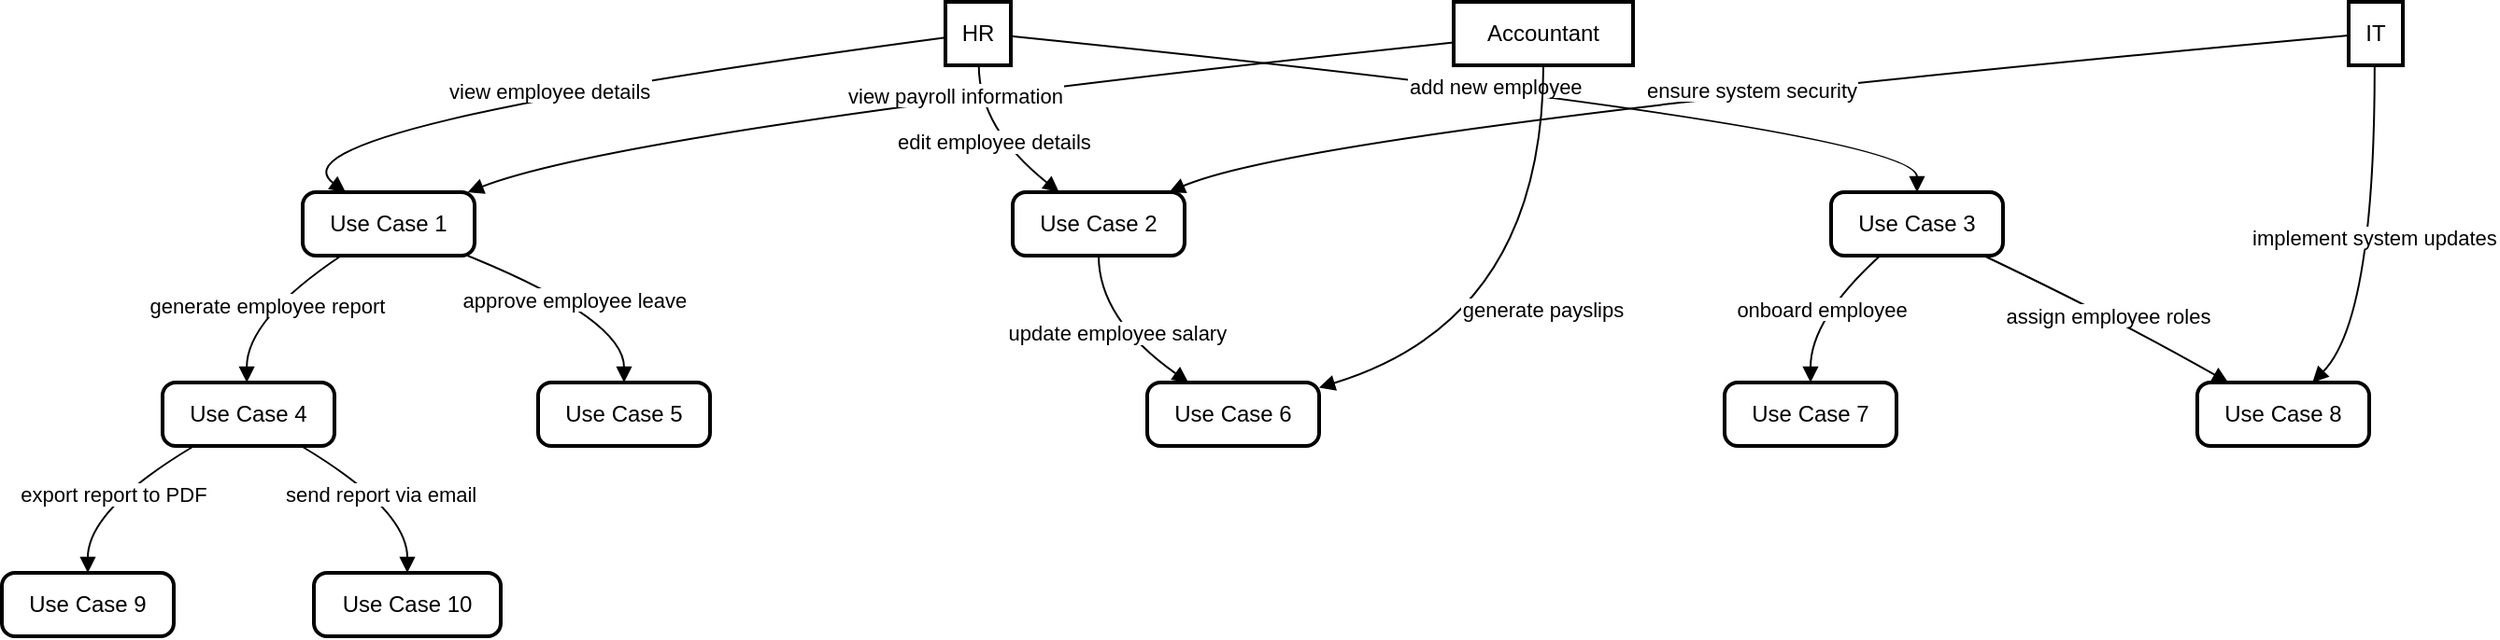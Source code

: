 <mxfile version="24.6.4" type="github">
  <diagram name="Seite-1" id="YZkEP2wYKHXTSZz9wUi5">
    <mxGraphModel>
      <root>
        <mxCell id="0" />
        <mxCell id="1" parent="0" />
        <mxCell id="2" value="HR" style="whiteSpace=wrap;strokeWidth=2;" vertex="1" parent="1">
          <mxGeometry x="533" width="35" height="34" as="geometry" />
        </mxCell>
        <mxCell id="3" value="Use Case 1" style="rounded=1;absoluteArcSize=1;arcSize=14;whiteSpace=wrap;strokeWidth=2;" vertex="1" parent="1">
          <mxGeometry x="189" y="102" width="92" height="34" as="geometry" />
        </mxCell>
        <mxCell id="4" value="Use Case 2" style="rounded=1;absoluteArcSize=1;arcSize=14;whiteSpace=wrap;strokeWidth=2;" vertex="1" parent="1">
          <mxGeometry x="569" y="102" width="92" height="34" as="geometry" />
        </mxCell>
        <mxCell id="5" value="Use Case 3" style="rounded=1;absoluteArcSize=1;arcSize=14;whiteSpace=wrap;strokeWidth=2;" vertex="1" parent="1">
          <mxGeometry x="1007" y="102" width="92" height="34" as="geometry" />
        </mxCell>
        <mxCell id="6" value="Use Case 4" style="rounded=1;absoluteArcSize=1;arcSize=14;whiteSpace=wrap;strokeWidth=2;" vertex="1" parent="1">
          <mxGeometry x="114" y="204" width="92" height="34" as="geometry" />
        </mxCell>
        <mxCell id="7" value="Use Case 5" style="rounded=1;absoluteArcSize=1;arcSize=14;whiteSpace=wrap;strokeWidth=2;" vertex="1" parent="1">
          <mxGeometry x="315" y="204" width="92" height="34" as="geometry" />
        </mxCell>
        <mxCell id="8" value="Use Case 6" style="rounded=1;absoluteArcSize=1;arcSize=14;whiteSpace=wrap;strokeWidth=2;" vertex="1" parent="1">
          <mxGeometry x="641" y="204" width="92" height="34" as="geometry" />
        </mxCell>
        <mxCell id="9" value="Use Case 7" style="rounded=1;absoluteArcSize=1;arcSize=14;whiteSpace=wrap;strokeWidth=2;" vertex="1" parent="1">
          <mxGeometry x="950" y="204" width="92" height="34" as="geometry" />
        </mxCell>
        <mxCell id="10" value="Use Case 8" style="rounded=1;absoluteArcSize=1;arcSize=14;whiteSpace=wrap;strokeWidth=2;" vertex="1" parent="1">
          <mxGeometry x="1203" y="204" width="92" height="34" as="geometry" />
        </mxCell>
        <mxCell id="11" value="Use Case 9" style="rounded=1;absoluteArcSize=1;arcSize=14;whiteSpace=wrap;strokeWidth=2;" vertex="1" parent="1">
          <mxGeometry x="28" y="306" width="92" height="34" as="geometry" />
        </mxCell>
        <mxCell id="12" value="Use Case 10" style="rounded=1;absoluteArcSize=1;arcSize=14;whiteSpace=wrap;strokeWidth=2;" vertex="1" parent="1">
          <mxGeometry x="195" y="306" width="100" height="34" as="geometry" />
        </mxCell>
        <mxCell id="13" value="Accountant" style="whiteSpace=wrap;strokeWidth=2;" vertex="1" parent="1">
          <mxGeometry x="805" width="96" height="34" as="geometry" />
        </mxCell>
        <mxCell id="14" value="IT" style="whiteSpace=wrap;strokeWidth=2;" vertex="1" parent="1">
          <mxGeometry x="1284" width="29" height="34" as="geometry" />
        </mxCell>
        <mxCell id="15" value="view employee details" style="curved=1;startArrow=none;endArrow=block;exitX=0.01;exitY=0.56;entryX=0.25;entryY=0;" edge="1" parent="1" source="2" target="3">
          <mxGeometry relative="1" as="geometry">
            <Array as="points">
              <mxPoint x="166" y="68" />
            </Array>
          </mxGeometry>
        </mxCell>
        <mxCell id="16" value="edit employee details" style="curved=1;startArrow=none;endArrow=block;exitX=0.51;exitY=0.99;entryX=0.27;entryY=0;" edge="1" parent="1" source="2" target="4">
          <mxGeometry relative="1" as="geometry">
            <Array as="points">
              <mxPoint x="551" y="68" />
            </Array>
          </mxGeometry>
        </mxCell>
        <mxCell id="17" value="add new employee" style="curved=1;startArrow=none;endArrow=block;exitX=1.01;exitY=0.54;entryX=0.5;entryY=0;" edge="1" parent="1" source="2" target="5">
          <mxGeometry relative="1" as="geometry">
            <Array as="points">
              <mxPoint x="1053" y="68" />
            </Array>
          </mxGeometry>
        </mxCell>
        <mxCell id="18" value="generate employee report" style="curved=1;startArrow=none;endArrow=block;exitX=0.23;exitY=0.99;entryX=0.49;entryY=0;" edge="1" parent="1" source="3" target="6">
          <mxGeometry relative="1" as="geometry">
            <Array as="points">
              <mxPoint x="159" y="170" />
            </Array>
          </mxGeometry>
        </mxCell>
        <mxCell id="19" value="approve employee leave" style="curved=1;startArrow=none;endArrow=block;exitX=0.95;exitY=0.99;entryX=0.5;entryY=0;" edge="1" parent="1" source="3" target="7">
          <mxGeometry relative="1" as="geometry">
            <Array as="points">
              <mxPoint x="361" y="170" />
            </Array>
          </mxGeometry>
        </mxCell>
        <mxCell id="20" value="update employee salary" style="curved=1;startArrow=none;endArrow=block;exitX=0.5;exitY=0.99;entryX=0.24;entryY=0;" edge="1" parent="1" source="4" target="8">
          <mxGeometry relative="1" as="geometry">
            <Array as="points">
              <mxPoint x="615" y="170" />
            </Array>
          </mxGeometry>
        </mxCell>
        <mxCell id="21" value="onboard employee" style="curved=1;startArrow=none;endArrow=block;exitX=0.29;exitY=0.99;entryX=0.5;entryY=0;" edge="1" parent="1" source="5" target="9">
          <mxGeometry relative="1" as="geometry">
            <Array as="points">
              <mxPoint x="996" y="170" />
            </Array>
          </mxGeometry>
        </mxCell>
        <mxCell id="22" value="assign employee roles" style="curved=1;startArrow=none;endArrow=block;exitX=0.88;exitY=0.99;entryX=0.18;entryY=0;" edge="1" parent="1" source="5" target="10">
          <mxGeometry relative="1" as="geometry">
            <Array as="points">
              <mxPoint x="1160" y="170" />
            </Array>
          </mxGeometry>
        </mxCell>
        <mxCell id="23" value="export report to PDF" style="curved=1;startArrow=none;endArrow=block;exitX=0.19;exitY=0.99;entryX=0.5;entryY=0;" edge="1" parent="1" source="6" target="11">
          <mxGeometry relative="1" as="geometry">
            <Array as="points">
              <mxPoint x="74" y="272" />
            </Array>
          </mxGeometry>
        </mxCell>
        <mxCell id="24" value="send report via email" style="curved=1;startArrow=none;endArrow=block;exitX=0.8;exitY=0.99;entryX=0.5;entryY=0;" edge="1" parent="1" source="6" target="12">
          <mxGeometry relative="1" as="geometry">
            <Array as="points">
              <mxPoint x="245" y="272" />
            </Array>
          </mxGeometry>
        </mxCell>
        <mxCell id="25" value="view payroll information" style="curved=1;startArrow=none;endArrow=block;exitX=0;exitY=0.64;entryX=0.96;entryY=0;" edge="1" parent="1" source="13" target="3">
          <mxGeometry relative="1" as="geometry">
            <Array as="points">
              <mxPoint x="365" y="68" />
            </Array>
          </mxGeometry>
        </mxCell>
        <mxCell id="26" value="generate payslips" style="curved=1;startArrow=none;endArrow=block;exitX=0.5;exitY=0.99;entryX=1;entryY=0.08;" edge="1" parent="1" source="13" target="8">
          <mxGeometry relative="1" as="geometry">
            <Array as="points">
              <mxPoint x="853" y="170" />
            </Array>
          </mxGeometry>
        </mxCell>
        <mxCell id="27" value="ensure system security" style="curved=1;startArrow=none;endArrow=block;exitX=-0.01;exitY=0.53;entryX=0.91;entryY=0;" edge="1" parent="1" source="14" target="4">
          <mxGeometry relative="1" as="geometry">
            <Array as="points">
              <mxPoint x="730" y="68" />
            </Array>
          </mxGeometry>
        </mxCell>
        <mxCell id="28" value="implement system updates" style="curved=1;startArrow=none;endArrow=block;exitX=0.48;exitY=0.99;entryX=0.67;entryY=0;" edge="1" parent="1" source="14" target="10">
          <mxGeometry relative="1" as="geometry">
            <Array as="points">
              <mxPoint x="1298" y="170" />
            </Array>
          </mxGeometry>
        </mxCell>
      </root>
    </mxGraphModel>
  </diagram>
</mxfile>
